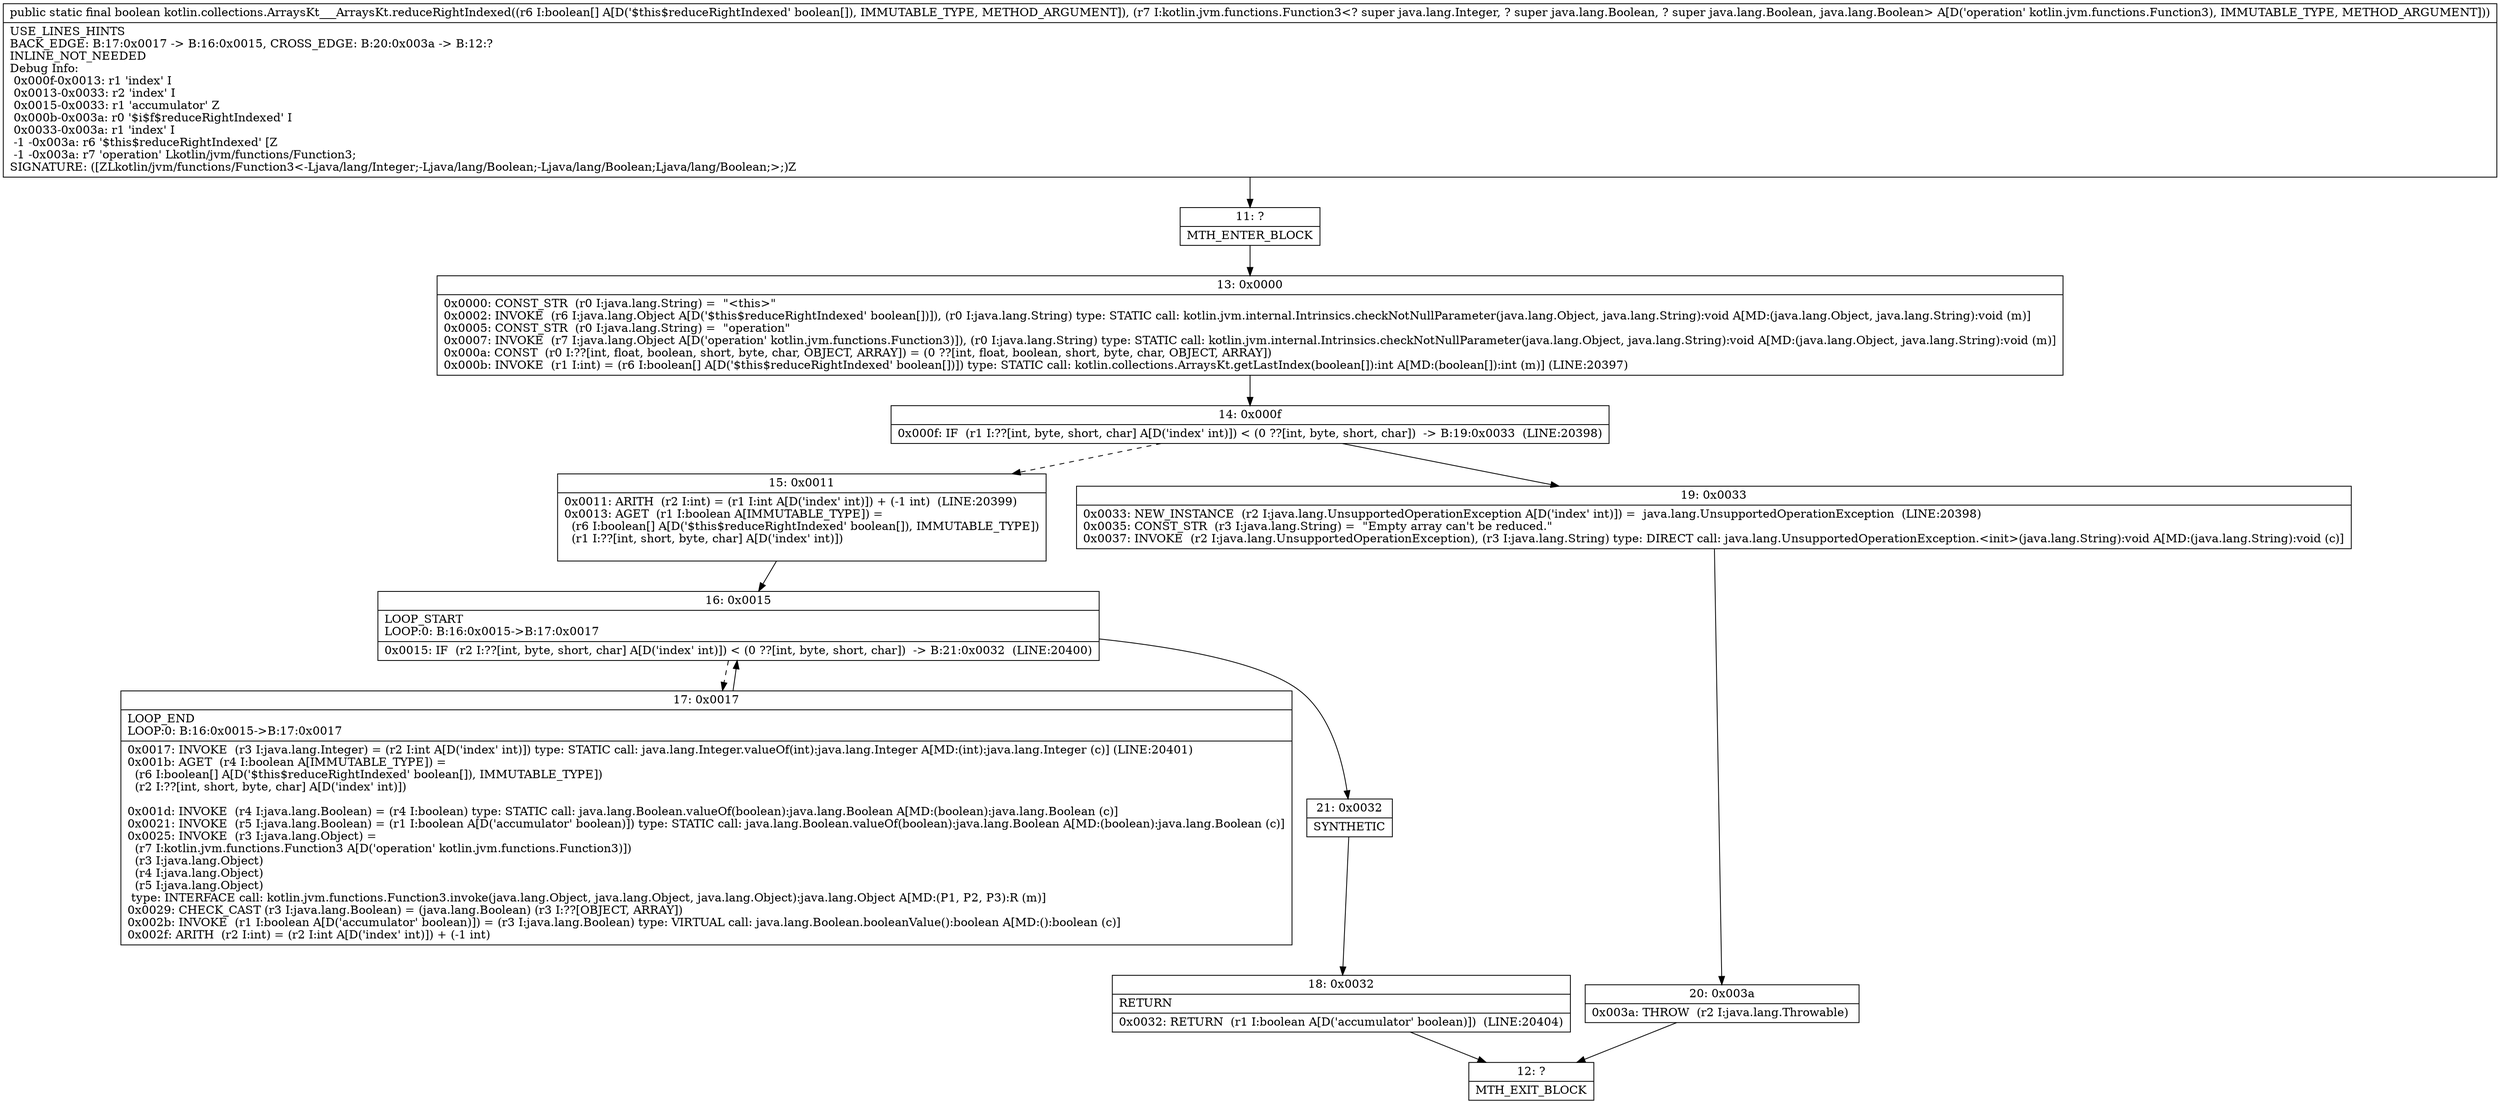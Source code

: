 digraph "CFG forkotlin.collections.ArraysKt___ArraysKt.reduceRightIndexed([ZLkotlin\/jvm\/functions\/Function3;)Z" {
Node_11 [shape=record,label="{11\:\ ?|MTH_ENTER_BLOCK\l}"];
Node_13 [shape=record,label="{13\:\ 0x0000|0x0000: CONST_STR  (r0 I:java.lang.String) =  \"\<this\>\" \l0x0002: INVOKE  (r6 I:java.lang.Object A[D('$this$reduceRightIndexed' boolean[])]), (r0 I:java.lang.String) type: STATIC call: kotlin.jvm.internal.Intrinsics.checkNotNullParameter(java.lang.Object, java.lang.String):void A[MD:(java.lang.Object, java.lang.String):void (m)]\l0x0005: CONST_STR  (r0 I:java.lang.String) =  \"operation\" \l0x0007: INVOKE  (r7 I:java.lang.Object A[D('operation' kotlin.jvm.functions.Function3)]), (r0 I:java.lang.String) type: STATIC call: kotlin.jvm.internal.Intrinsics.checkNotNullParameter(java.lang.Object, java.lang.String):void A[MD:(java.lang.Object, java.lang.String):void (m)]\l0x000a: CONST  (r0 I:??[int, float, boolean, short, byte, char, OBJECT, ARRAY]) = (0 ??[int, float, boolean, short, byte, char, OBJECT, ARRAY]) \l0x000b: INVOKE  (r1 I:int) = (r6 I:boolean[] A[D('$this$reduceRightIndexed' boolean[])]) type: STATIC call: kotlin.collections.ArraysKt.getLastIndex(boolean[]):int A[MD:(boolean[]):int (m)] (LINE:20397)\l}"];
Node_14 [shape=record,label="{14\:\ 0x000f|0x000f: IF  (r1 I:??[int, byte, short, char] A[D('index' int)]) \< (0 ??[int, byte, short, char])  \-\> B:19:0x0033  (LINE:20398)\l}"];
Node_15 [shape=record,label="{15\:\ 0x0011|0x0011: ARITH  (r2 I:int) = (r1 I:int A[D('index' int)]) + (\-1 int)  (LINE:20399)\l0x0013: AGET  (r1 I:boolean A[IMMUTABLE_TYPE]) = \l  (r6 I:boolean[] A[D('$this$reduceRightIndexed' boolean[]), IMMUTABLE_TYPE])\l  (r1 I:??[int, short, byte, char] A[D('index' int)])\l \l}"];
Node_16 [shape=record,label="{16\:\ 0x0015|LOOP_START\lLOOP:0: B:16:0x0015\-\>B:17:0x0017\l|0x0015: IF  (r2 I:??[int, byte, short, char] A[D('index' int)]) \< (0 ??[int, byte, short, char])  \-\> B:21:0x0032  (LINE:20400)\l}"];
Node_17 [shape=record,label="{17\:\ 0x0017|LOOP_END\lLOOP:0: B:16:0x0015\-\>B:17:0x0017\l|0x0017: INVOKE  (r3 I:java.lang.Integer) = (r2 I:int A[D('index' int)]) type: STATIC call: java.lang.Integer.valueOf(int):java.lang.Integer A[MD:(int):java.lang.Integer (c)] (LINE:20401)\l0x001b: AGET  (r4 I:boolean A[IMMUTABLE_TYPE]) = \l  (r6 I:boolean[] A[D('$this$reduceRightIndexed' boolean[]), IMMUTABLE_TYPE])\l  (r2 I:??[int, short, byte, char] A[D('index' int)])\l \l0x001d: INVOKE  (r4 I:java.lang.Boolean) = (r4 I:boolean) type: STATIC call: java.lang.Boolean.valueOf(boolean):java.lang.Boolean A[MD:(boolean):java.lang.Boolean (c)]\l0x0021: INVOKE  (r5 I:java.lang.Boolean) = (r1 I:boolean A[D('accumulator' boolean)]) type: STATIC call: java.lang.Boolean.valueOf(boolean):java.lang.Boolean A[MD:(boolean):java.lang.Boolean (c)]\l0x0025: INVOKE  (r3 I:java.lang.Object) = \l  (r7 I:kotlin.jvm.functions.Function3 A[D('operation' kotlin.jvm.functions.Function3)])\l  (r3 I:java.lang.Object)\l  (r4 I:java.lang.Object)\l  (r5 I:java.lang.Object)\l type: INTERFACE call: kotlin.jvm.functions.Function3.invoke(java.lang.Object, java.lang.Object, java.lang.Object):java.lang.Object A[MD:(P1, P2, P3):R (m)]\l0x0029: CHECK_CAST (r3 I:java.lang.Boolean) = (java.lang.Boolean) (r3 I:??[OBJECT, ARRAY]) \l0x002b: INVOKE  (r1 I:boolean A[D('accumulator' boolean)]) = (r3 I:java.lang.Boolean) type: VIRTUAL call: java.lang.Boolean.booleanValue():boolean A[MD:():boolean (c)]\l0x002f: ARITH  (r2 I:int) = (r2 I:int A[D('index' int)]) + (\-1 int) \l}"];
Node_21 [shape=record,label="{21\:\ 0x0032|SYNTHETIC\l}"];
Node_18 [shape=record,label="{18\:\ 0x0032|RETURN\l|0x0032: RETURN  (r1 I:boolean A[D('accumulator' boolean)])  (LINE:20404)\l}"];
Node_12 [shape=record,label="{12\:\ ?|MTH_EXIT_BLOCK\l}"];
Node_19 [shape=record,label="{19\:\ 0x0033|0x0033: NEW_INSTANCE  (r2 I:java.lang.UnsupportedOperationException A[D('index' int)]) =  java.lang.UnsupportedOperationException  (LINE:20398)\l0x0035: CONST_STR  (r3 I:java.lang.String) =  \"Empty array can't be reduced.\" \l0x0037: INVOKE  (r2 I:java.lang.UnsupportedOperationException), (r3 I:java.lang.String) type: DIRECT call: java.lang.UnsupportedOperationException.\<init\>(java.lang.String):void A[MD:(java.lang.String):void (c)]\l}"];
Node_20 [shape=record,label="{20\:\ 0x003a|0x003a: THROW  (r2 I:java.lang.Throwable) \l}"];
MethodNode[shape=record,label="{public static final boolean kotlin.collections.ArraysKt___ArraysKt.reduceRightIndexed((r6 I:boolean[] A[D('$this$reduceRightIndexed' boolean[]), IMMUTABLE_TYPE, METHOD_ARGUMENT]), (r7 I:kotlin.jvm.functions.Function3\<? super java.lang.Integer, ? super java.lang.Boolean, ? super java.lang.Boolean, java.lang.Boolean\> A[D('operation' kotlin.jvm.functions.Function3), IMMUTABLE_TYPE, METHOD_ARGUMENT]))  | USE_LINES_HINTS\lBACK_EDGE: B:17:0x0017 \-\> B:16:0x0015, CROSS_EDGE: B:20:0x003a \-\> B:12:?\lINLINE_NOT_NEEDED\lDebug Info:\l  0x000f\-0x0013: r1 'index' I\l  0x0013\-0x0033: r2 'index' I\l  0x0015\-0x0033: r1 'accumulator' Z\l  0x000b\-0x003a: r0 '$i$f$reduceRightIndexed' I\l  0x0033\-0x003a: r1 'index' I\l  \-1 \-0x003a: r6 '$this$reduceRightIndexed' [Z\l  \-1 \-0x003a: r7 'operation' Lkotlin\/jvm\/functions\/Function3;\lSIGNATURE: ([ZLkotlin\/jvm\/functions\/Function3\<\-Ljava\/lang\/Integer;\-Ljava\/lang\/Boolean;\-Ljava\/lang\/Boolean;Ljava\/lang\/Boolean;\>;)Z\l}"];
MethodNode -> Node_11;Node_11 -> Node_13;
Node_13 -> Node_14;
Node_14 -> Node_15[style=dashed];
Node_14 -> Node_19;
Node_15 -> Node_16;
Node_16 -> Node_17[style=dashed];
Node_16 -> Node_21;
Node_17 -> Node_16;
Node_21 -> Node_18;
Node_18 -> Node_12;
Node_19 -> Node_20;
Node_20 -> Node_12;
}

